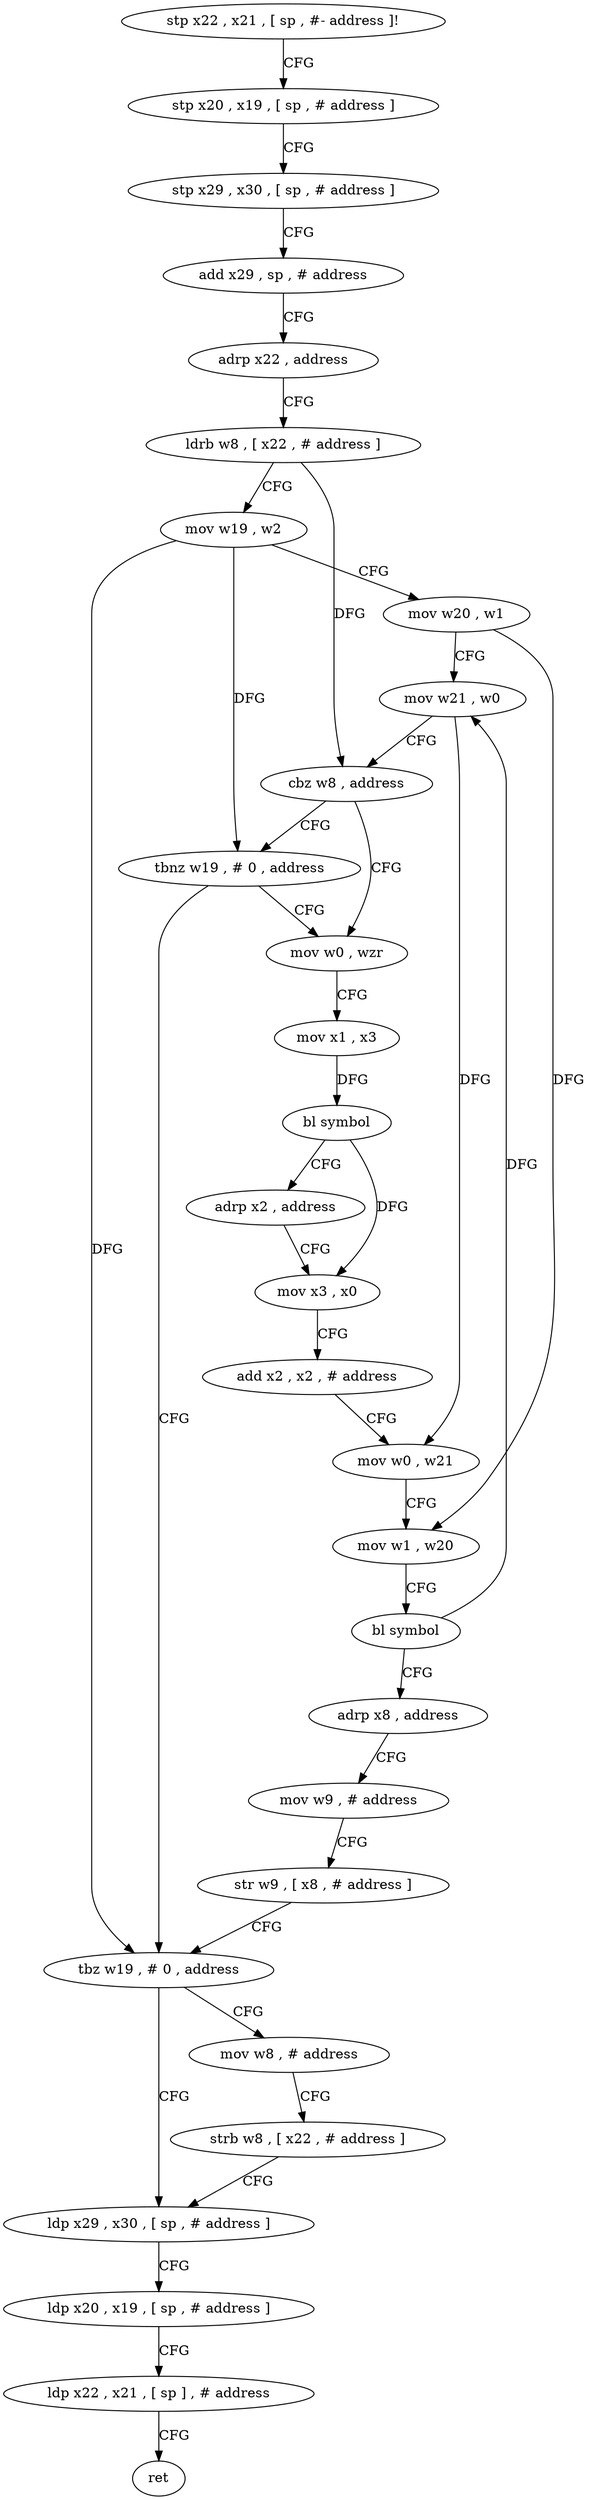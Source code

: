 digraph "func" {
"4233516" [label = "stp x22 , x21 , [ sp , #- address ]!" ]
"4233520" [label = "stp x20 , x19 , [ sp , # address ]" ]
"4233524" [label = "stp x29 , x30 , [ sp , # address ]" ]
"4233528" [label = "add x29 , sp , # address" ]
"4233532" [label = "adrp x22 , address" ]
"4233536" [label = "ldrb w8 , [ x22 , # address ]" ]
"4233540" [label = "mov w19 , w2" ]
"4233544" [label = "mov w20 , w1" ]
"4233548" [label = "mov w21 , w0" ]
"4233552" [label = "cbz w8 , address" ]
"4233560" [label = "mov w0 , wzr" ]
"4233556" [label = "tbnz w19 , # 0 , address" ]
"4233564" [label = "mov x1 , x3" ]
"4233568" [label = "bl symbol" ]
"4233572" [label = "adrp x2 , address" ]
"4233576" [label = "mov x3 , x0" ]
"4233580" [label = "add x2 , x2 , # address" ]
"4233584" [label = "mov w0 , w21" ]
"4233588" [label = "mov w1 , w20" ]
"4233592" [label = "bl symbol" ]
"4233596" [label = "adrp x8 , address" ]
"4233600" [label = "mov w9 , # address" ]
"4233604" [label = "str w9 , [ x8 , # address ]" ]
"4233608" [label = "tbz w19 , # 0 , address" ]
"4233620" [label = "ldp x29 , x30 , [ sp , # address ]" ]
"4233624" [label = "ldp x20 , x19 , [ sp , # address ]" ]
"4233628" [label = "ldp x22 , x21 , [ sp ] , # address" ]
"4233632" [label = "ret" ]
"4233612" [label = "mov w8 , # address" ]
"4233616" [label = "strb w8 , [ x22 , # address ]" ]
"4233516" -> "4233520" [ label = "CFG" ]
"4233520" -> "4233524" [ label = "CFG" ]
"4233524" -> "4233528" [ label = "CFG" ]
"4233528" -> "4233532" [ label = "CFG" ]
"4233532" -> "4233536" [ label = "CFG" ]
"4233536" -> "4233540" [ label = "CFG" ]
"4233536" -> "4233552" [ label = "DFG" ]
"4233540" -> "4233544" [ label = "CFG" ]
"4233540" -> "4233556" [ label = "DFG" ]
"4233540" -> "4233608" [ label = "DFG" ]
"4233544" -> "4233548" [ label = "CFG" ]
"4233544" -> "4233588" [ label = "DFG" ]
"4233548" -> "4233552" [ label = "CFG" ]
"4233548" -> "4233584" [ label = "DFG" ]
"4233552" -> "4233560" [ label = "CFG" ]
"4233552" -> "4233556" [ label = "CFG" ]
"4233560" -> "4233564" [ label = "CFG" ]
"4233556" -> "4233608" [ label = "CFG" ]
"4233556" -> "4233560" [ label = "CFG" ]
"4233564" -> "4233568" [ label = "DFG" ]
"4233568" -> "4233572" [ label = "CFG" ]
"4233568" -> "4233576" [ label = "DFG" ]
"4233572" -> "4233576" [ label = "CFG" ]
"4233576" -> "4233580" [ label = "CFG" ]
"4233580" -> "4233584" [ label = "CFG" ]
"4233584" -> "4233588" [ label = "CFG" ]
"4233588" -> "4233592" [ label = "CFG" ]
"4233592" -> "4233596" [ label = "CFG" ]
"4233592" -> "4233548" [ label = "DFG" ]
"4233596" -> "4233600" [ label = "CFG" ]
"4233600" -> "4233604" [ label = "CFG" ]
"4233604" -> "4233608" [ label = "CFG" ]
"4233608" -> "4233620" [ label = "CFG" ]
"4233608" -> "4233612" [ label = "CFG" ]
"4233620" -> "4233624" [ label = "CFG" ]
"4233624" -> "4233628" [ label = "CFG" ]
"4233628" -> "4233632" [ label = "CFG" ]
"4233612" -> "4233616" [ label = "CFG" ]
"4233616" -> "4233620" [ label = "CFG" ]
}
